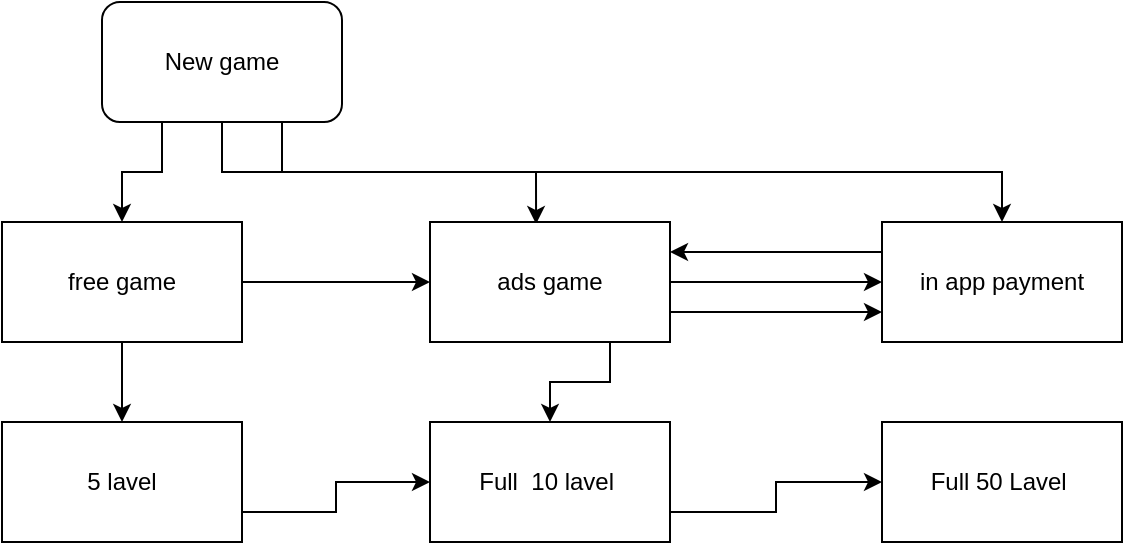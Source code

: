 <mxfile version="13.7.9" type="github">
  <diagram id="wZ3wbjTs6ZtX49v0vLhj" name="Page-1">
    <mxGraphModel dx="1422" dy="745" grid="1" gridSize="10" guides="1" tooltips="1" connect="1" arrows="1" fold="1" page="1" pageScale="1" pageWidth="827" pageHeight="1169" math="0" shadow="0">
      <root>
        <mxCell id="0" />
        <mxCell id="1" parent="0" />
        <mxCell id="BQuWt1s3lLCehnd0i9sk-7" style="edgeStyle=orthogonalEdgeStyle;rounded=0;orthogonalLoop=1;jettySize=auto;html=1;exitX=0.25;exitY=1;exitDx=0;exitDy=0;entryX=0.5;entryY=0;entryDx=0;entryDy=0;" edge="1" parent="1" source="BQuWt1s3lLCehnd0i9sk-4" target="BQuWt1s3lLCehnd0i9sk-5">
          <mxGeometry relative="1" as="geometry" />
        </mxCell>
        <mxCell id="BQuWt1s3lLCehnd0i9sk-8" style="edgeStyle=orthogonalEdgeStyle;rounded=0;orthogonalLoop=1;jettySize=auto;html=1;exitX=0.5;exitY=1;exitDx=0;exitDy=0;entryX=0.442;entryY=0.017;entryDx=0;entryDy=0;entryPerimeter=0;" edge="1" parent="1" source="BQuWt1s3lLCehnd0i9sk-4" target="BQuWt1s3lLCehnd0i9sk-6">
          <mxGeometry relative="1" as="geometry" />
        </mxCell>
        <mxCell id="BQuWt1s3lLCehnd0i9sk-10" style="edgeStyle=orthogonalEdgeStyle;rounded=0;orthogonalLoop=1;jettySize=auto;html=1;exitX=0.75;exitY=1;exitDx=0;exitDy=0;entryX=0.5;entryY=0;entryDx=0;entryDy=0;" edge="1" parent="1" source="BQuWt1s3lLCehnd0i9sk-4" target="BQuWt1s3lLCehnd0i9sk-9">
          <mxGeometry relative="1" as="geometry" />
        </mxCell>
        <mxCell id="BQuWt1s3lLCehnd0i9sk-4" value="New game" style="rounded=1;whiteSpace=wrap;html=1;" vertex="1" parent="1">
          <mxGeometry x="190" y="20" width="120" height="60" as="geometry" />
        </mxCell>
        <mxCell id="BQuWt1s3lLCehnd0i9sk-14" style="edgeStyle=orthogonalEdgeStyle;rounded=0;orthogonalLoop=1;jettySize=auto;html=1;exitX=0.5;exitY=1;exitDx=0;exitDy=0;" edge="1" parent="1" source="BQuWt1s3lLCehnd0i9sk-5" target="BQuWt1s3lLCehnd0i9sk-11">
          <mxGeometry relative="1" as="geometry" />
        </mxCell>
        <mxCell id="BQuWt1s3lLCehnd0i9sk-15" style="edgeStyle=orthogonalEdgeStyle;rounded=0;orthogonalLoop=1;jettySize=auto;html=1;exitX=1;exitY=0.5;exitDx=0;exitDy=0;entryX=0;entryY=0.5;entryDx=0;entryDy=0;" edge="1" parent="1" source="BQuWt1s3lLCehnd0i9sk-5" target="BQuWt1s3lLCehnd0i9sk-6">
          <mxGeometry relative="1" as="geometry" />
        </mxCell>
        <mxCell id="BQuWt1s3lLCehnd0i9sk-5" value="free game" style="rounded=0;whiteSpace=wrap;html=1;" vertex="1" parent="1">
          <mxGeometry x="140" y="130" width="120" height="60" as="geometry" />
        </mxCell>
        <mxCell id="BQuWt1s3lLCehnd0i9sk-16" style="edgeStyle=orthogonalEdgeStyle;rounded=0;orthogonalLoop=1;jettySize=auto;html=1;exitX=1;exitY=0.5;exitDx=0;exitDy=0;" edge="1" parent="1" source="BQuWt1s3lLCehnd0i9sk-6" target="BQuWt1s3lLCehnd0i9sk-9">
          <mxGeometry relative="1" as="geometry" />
        </mxCell>
        <mxCell id="BQuWt1s3lLCehnd0i9sk-18" style="edgeStyle=orthogonalEdgeStyle;rounded=0;orthogonalLoop=1;jettySize=auto;html=1;exitX=1;exitY=0.75;exitDx=0;exitDy=0;entryX=0;entryY=0.75;entryDx=0;entryDy=0;" edge="1" parent="1" source="BQuWt1s3lLCehnd0i9sk-6" target="BQuWt1s3lLCehnd0i9sk-9">
          <mxGeometry relative="1" as="geometry" />
        </mxCell>
        <mxCell id="BQuWt1s3lLCehnd0i9sk-21" style="edgeStyle=orthogonalEdgeStyle;rounded=0;orthogonalLoop=1;jettySize=auto;html=1;exitX=0.75;exitY=1;exitDx=0;exitDy=0;entryX=0.5;entryY=0;entryDx=0;entryDy=0;" edge="1" parent="1" source="BQuWt1s3lLCehnd0i9sk-6" target="BQuWt1s3lLCehnd0i9sk-12">
          <mxGeometry relative="1" as="geometry" />
        </mxCell>
        <mxCell id="BQuWt1s3lLCehnd0i9sk-6" value="ads game" style="rounded=0;whiteSpace=wrap;html=1;" vertex="1" parent="1">
          <mxGeometry x="354" y="130" width="120" height="60" as="geometry" />
        </mxCell>
        <mxCell id="BQuWt1s3lLCehnd0i9sk-19" style="edgeStyle=orthogonalEdgeStyle;rounded=0;orthogonalLoop=1;jettySize=auto;html=1;exitX=0;exitY=0.25;exitDx=0;exitDy=0;entryX=1;entryY=0.25;entryDx=0;entryDy=0;" edge="1" parent="1" source="BQuWt1s3lLCehnd0i9sk-9" target="BQuWt1s3lLCehnd0i9sk-6">
          <mxGeometry relative="1" as="geometry" />
        </mxCell>
        <mxCell id="BQuWt1s3lLCehnd0i9sk-9" value="in app payment" style="rounded=0;whiteSpace=wrap;html=1;" vertex="1" parent="1">
          <mxGeometry x="580" y="130" width="120" height="60" as="geometry" />
        </mxCell>
        <mxCell id="BQuWt1s3lLCehnd0i9sk-20" style="edgeStyle=orthogonalEdgeStyle;rounded=0;orthogonalLoop=1;jettySize=auto;html=1;exitX=1;exitY=0.75;exitDx=0;exitDy=0;entryX=0;entryY=0.5;entryDx=0;entryDy=0;" edge="1" parent="1" source="BQuWt1s3lLCehnd0i9sk-11" target="BQuWt1s3lLCehnd0i9sk-12">
          <mxGeometry relative="1" as="geometry" />
        </mxCell>
        <mxCell id="BQuWt1s3lLCehnd0i9sk-11" value="5 lavel" style="rounded=0;whiteSpace=wrap;html=1;" vertex="1" parent="1">
          <mxGeometry x="140" y="230" width="120" height="60" as="geometry" />
        </mxCell>
        <mxCell id="BQuWt1s3lLCehnd0i9sk-22" style="edgeStyle=orthogonalEdgeStyle;rounded=0;orthogonalLoop=1;jettySize=auto;html=1;exitX=1;exitY=0.75;exitDx=0;exitDy=0;entryX=0;entryY=0.5;entryDx=0;entryDy=0;" edge="1" parent="1" source="BQuWt1s3lLCehnd0i9sk-12" target="BQuWt1s3lLCehnd0i9sk-13">
          <mxGeometry relative="1" as="geometry" />
        </mxCell>
        <mxCell id="BQuWt1s3lLCehnd0i9sk-12" value="Full&amp;nbsp; 10 lavel&amp;nbsp;" style="rounded=0;whiteSpace=wrap;html=1;" vertex="1" parent="1">
          <mxGeometry x="354" y="230" width="120" height="60" as="geometry" />
        </mxCell>
        <mxCell id="BQuWt1s3lLCehnd0i9sk-13" value="Full 50 Lavel&amp;nbsp;" style="rounded=0;whiteSpace=wrap;html=1;" vertex="1" parent="1">
          <mxGeometry x="580" y="230" width="120" height="60" as="geometry" />
        </mxCell>
      </root>
    </mxGraphModel>
  </diagram>
</mxfile>
